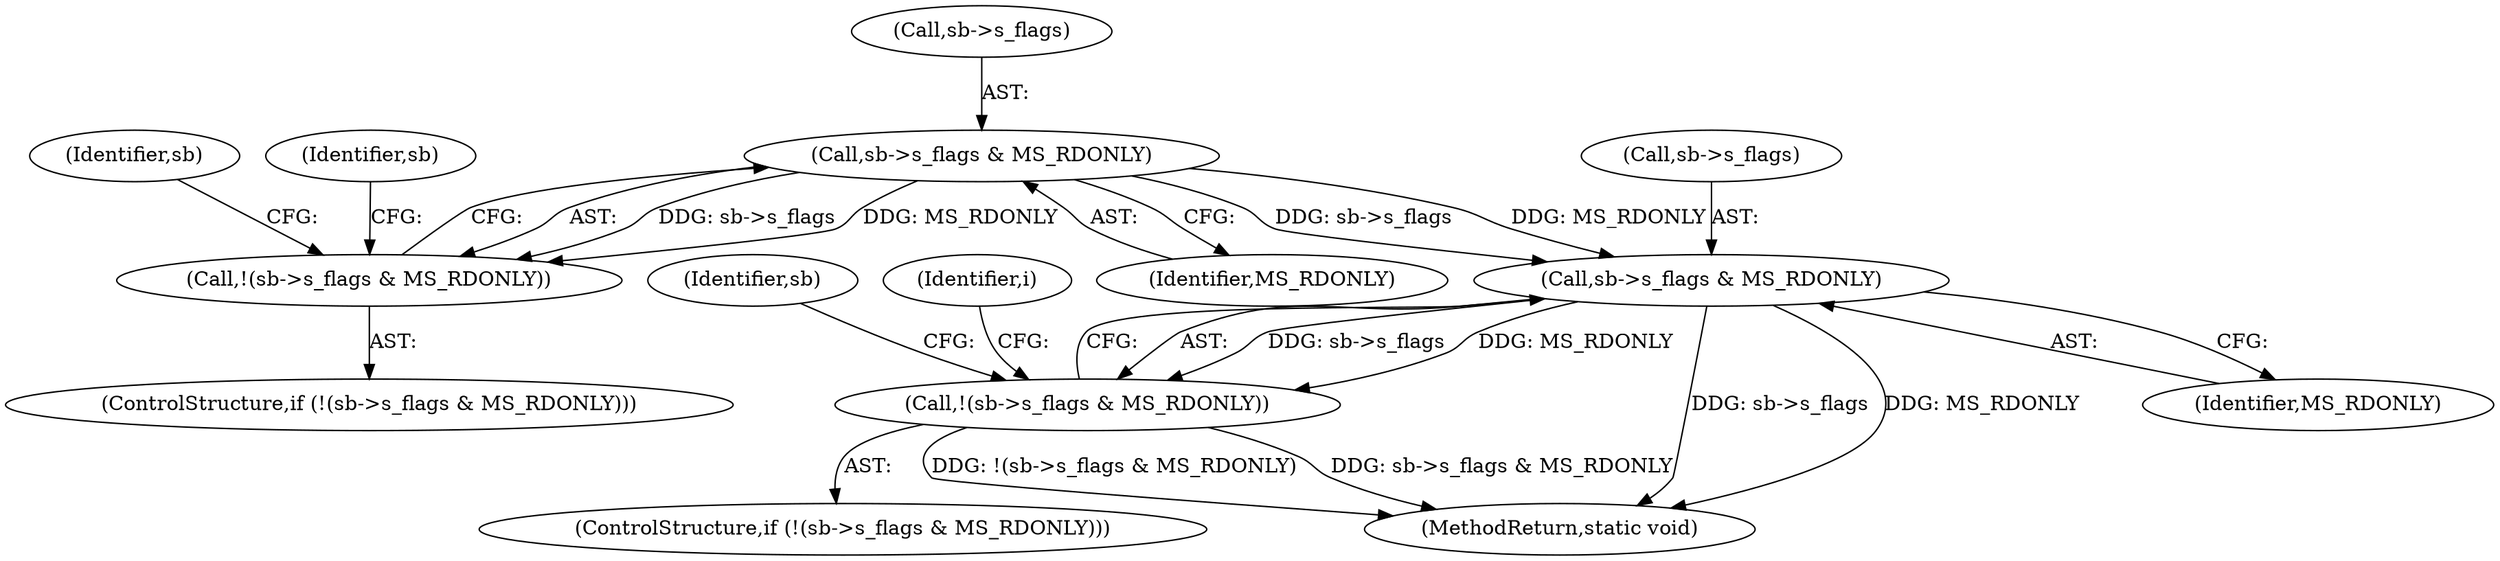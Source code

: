 digraph "0_linux_82939d7999dfc1f1998c4b1c12e2f19edbdff272_0@pointer" {
"1000178" [label="(Call,sb->s_flags & MS_RDONLY)"];
"1000177" [label="(Call,!(sb->s_flags & MS_RDONLY))"];
"1000196" [label="(Call,sb->s_flags & MS_RDONLY)"];
"1000195" [label="(Call,!(sb->s_flags & MS_RDONLY))"];
"1000197" [label="(Call,sb->s_flags)"];
"1000198" [label="(Identifier,sb)"];
"1000177" [label="(Call,!(sb->s_flags & MS_RDONLY))"];
"1000176" [label="(ControlStructure,if (!(sb->s_flags & MS_RDONLY)))"];
"1000206" [label="(Identifier,i)"];
"1000179" [label="(Call,sb->s_flags)"];
"1000195" [label="(Call,!(sb->s_flags & MS_RDONLY))"];
"1000200" [label="(Identifier,MS_RDONLY)"];
"1000366" [label="(MethodReturn,static void)"];
"1000202" [label="(Identifier,sb)"];
"1000178" [label="(Call,sb->s_flags & MS_RDONLY)"];
"1000185" [label="(Identifier,sb)"];
"1000182" [label="(Identifier,MS_RDONLY)"];
"1000194" [label="(ControlStructure,if (!(sb->s_flags & MS_RDONLY)))"];
"1000196" [label="(Call,sb->s_flags & MS_RDONLY)"];
"1000178" -> "1000177"  [label="AST: "];
"1000178" -> "1000182"  [label="CFG: "];
"1000179" -> "1000178"  [label="AST: "];
"1000182" -> "1000178"  [label="AST: "];
"1000177" -> "1000178"  [label="CFG: "];
"1000178" -> "1000177"  [label="DDG: sb->s_flags"];
"1000178" -> "1000177"  [label="DDG: MS_RDONLY"];
"1000178" -> "1000196"  [label="DDG: sb->s_flags"];
"1000178" -> "1000196"  [label="DDG: MS_RDONLY"];
"1000177" -> "1000176"  [label="AST: "];
"1000185" -> "1000177"  [label="CFG: "];
"1000198" -> "1000177"  [label="CFG: "];
"1000196" -> "1000195"  [label="AST: "];
"1000196" -> "1000200"  [label="CFG: "];
"1000197" -> "1000196"  [label="AST: "];
"1000200" -> "1000196"  [label="AST: "];
"1000195" -> "1000196"  [label="CFG: "];
"1000196" -> "1000366"  [label="DDG: MS_RDONLY"];
"1000196" -> "1000366"  [label="DDG: sb->s_flags"];
"1000196" -> "1000195"  [label="DDG: sb->s_flags"];
"1000196" -> "1000195"  [label="DDG: MS_RDONLY"];
"1000195" -> "1000194"  [label="AST: "];
"1000202" -> "1000195"  [label="CFG: "];
"1000206" -> "1000195"  [label="CFG: "];
"1000195" -> "1000366"  [label="DDG: !(sb->s_flags & MS_RDONLY)"];
"1000195" -> "1000366"  [label="DDG: sb->s_flags & MS_RDONLY"];
}
